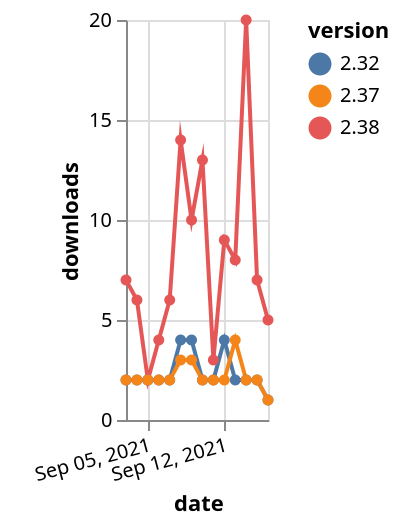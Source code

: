 {"$schema": "https://vega.github.io/schema/vega-lite/v5.json", "description": "A simple bar chart with embedded data.", "data": {"values": [{"date": "2021-09-03", "total": 6259, "delta": 7, "version": "2.38"}, {"date": "2021-09-04", "total": 6265, "delta": 6, "version": "2.38"}, {"date": "2021-09-05", "total": 6267, "delta": 2, "version": "2.38"}, {"date": "2021-09-06", "total": 6271, "delta": 4, "version": "2.38"}, {"date": "2021-09-07", "total": 6277, "delta": 6, "version": "2.38"}, {"date": "2021-09-08", "total": 6291, "delta": 14, "version": "2.38"}, {"date": "2021-09-09", "total": 6301, "delta": 10, "version": "2.38"}, {"date": "2021-09-10", "total": 6314, "delta": 13, "version": "2.38"}, {"date": "2021-09-11", "total": 6317, "delta": 3, "version": "2.38"}, {"date": "2021-09-12", "total": 6326, "delta": 9, "version": "2.38"}, {"date": "2021-09-13", "total": 6334, "delta": 8, "version": "2.38"}, {"date": "2021-09-14", "total": 6354, "delta": 20, "version": "2.38"}, {"date": "2021-09-15", "total": 6361, "delta": 7, "version": "2.38"}, {"date": "2021-09-16", "total": 6366, "delta": 5, "version": "2.38"}, {"date": "2021-09-03", "total": 5698, "delta": 2, "version": "2.32"}, {"date": "2021-09-04", "total": 5700, "delta": 2, "version": "2.32"}, {"date": "2021-09-05", "total": 5702, "delta": 2, "version": "2.32"}, {"date": "2021-09-06", "total": 5704, "delta": 2, "version": "2.32"}, {"date": "2021-09-07", "total": 5706, "delta": 2, "version": "2.32"}, {"date": "2021-09-08", "total": 5710, "delta": 4, "version": "2.32"}, {"date": "2021-09-09", "total": 5714, "delta": 4, "version": "2.32"}, {"date": "2021-09-10", "total": 5716, "delta": 2, "version": "2.32"}, {"date": "2021-09-11", "total": 5718, "delta": 2, "version": "2.32"}, {"date": "2021-09-12", "total": 5722, "delta": 4, "version": "2.32"}, {"date": "2021-09-13", "total": 5724, "delta": 2, "version": "2.32"}, {"date": "2021-09-14", "total": 5726, "delta": 2, "version": "2.32"}, {"date": "2021-09-15", "total": 5728, "delta": 2, "version": "2.32"}, {"date": "2021-09-16", "total": 5729, "delta": 1, "version": "2.32"}, {"date": "2021-09-03", "total": 2335, "delta": 2, "version": "2.37"}, {"date": "2021-09-04", "total": 2337, "delta": 2, "version": "2.37"}, {"date": "2021-09-05", "total": 2339, "delta": 2, "version": "2.37"}, {"date": "2021-09-06", "total": 2341, "delta": 2, "version": "2.37"}, {"date": "2021-09-07", "total": 2343, "delta": 2, "version": "2.37"}, {"date": "2021-09-08", "total": 2346, "delta": 3, "version": "2.37"}, {"date": "2021-09-09", "total": 2349, "delta": 3, "version": "2.37"}, {"date": "2021-09-10", "total": 2351, "delta": 2, "version": "2.37"}, {"date": "2021-09-11", "total": 2353, "delta": 2, "version": "2.37"}, {"date": "2021-09-12", "total": 2355, "delta": 2, "version": "2.37"}, {"date": "2021-09-13", "total": 2359, "delta": 4, "version": "2.37"}, {"date": "2021-09-14", "total": 2361, "delta": 2, "version": "2.37"}, {"date": "2021-09-15", "total": 2363, "delta": 2, "version": "2.37"}, {"date": "2021-09-16", "total": 2364, "delta": 1, "version": "2.37"}]}, "width": "container", "mark": {"type": "line", "point": {"filled": true}}, "encoding": {"x": {"field": "date", "type": "temporal", "timeUnit": "yearmonthdate", "title": "date", "axis": {"labelAngle": -15}}, "y": {"field": "delta", "type": "quantitative", "title": "downloads"}, "color": {"field": "version", "type": "nominal"}, "tooltip": {"field": "delta"}}}